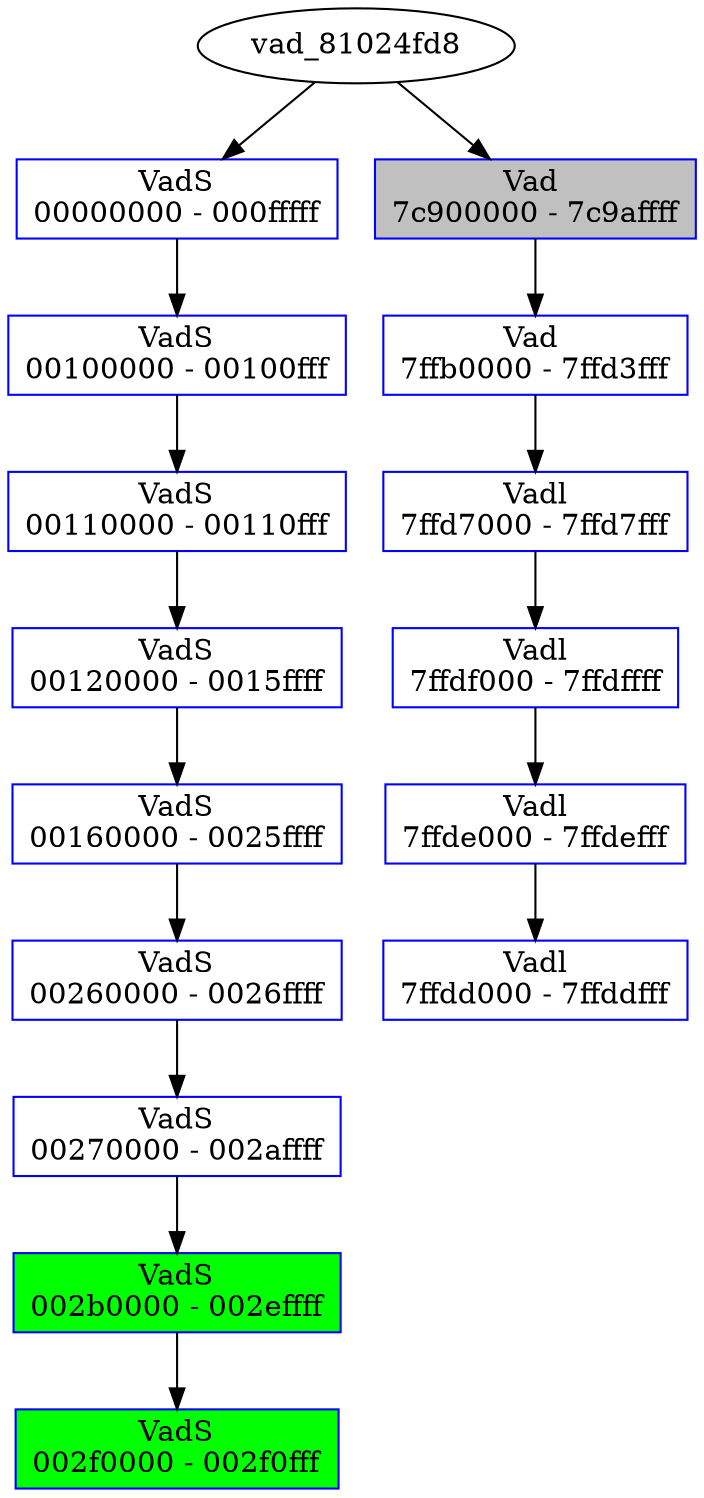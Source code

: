 /* Pid:    544 */
digraph processtree {
graph [rankdir = "TB"];
vad_81024fd8 -> vad_ff288318
vad_ff288318 [label = "{ VadS\n00000000 - 000fffff }"shape = "record" color = "blue" style = "filled" fillcolor = "white"];
vad_ff288318 -> vad_80fcf2d8
vad_80fcf2d8 [label = "{ VadS\n00100000 - 00100fff }"shape = "record" color = "blue" style = "filled" fillcolor = "white"];
vad_80fcf2d8 -> vad_80f0c588
vad_80f0c588 [label = "{ VadS\n00110000 - 00110fff }"shape = "record" color = "blue" style = "filled" fillcolor = "white"];
vad_80f0c588 -> vad_80f0c348
vad_80f0c348 [label = "{ VadS\n00120000 - 0015ffff }"shape = "record" color = "blue" style = "filled" fillcolor = "white"];
vad_80f0c348 -> vad_80fca860
vad_80fca860 [label = "{ VadS\n00160000 - 0025ffff }"shape = "record" color = "blue" style = "filled" fillcolor = "white"];
vad_80fca860 -> vad_80fd05f8
vad_80fd05f8 [label = "{ VadS\n00260000 - 0026ffff }"shape = "record" color = "blue" style = "filled" fillcolor = "white"];
vad_80fd05f8 -> vad_80f0e558
vad_80f0e558 [label = "{ VadS\n00270000 - 002affff }"shape = "record" color = "blue" style = "filled" fillcolor = "white"];
vad_80f0e558 -> vad_80f0e098
vad_80f0e098 [label = "{ VadS\n002b0000 - 002effff }"shape = "record" color = "blue" style = "filled" fillcolor = "green"];
vad_80f0e098 -> vad_80f0e9d8
vad_80f0e9d8 [label = "{ VadS\n002f0000 - 002f0fff }"shape = "record" color = "blue" style = "filled" fillcolor = "green"];
vad_81024fd8 -> vad_80ff9a18
vad_80ff9a18 [label = "{ Vad \n7c900000 - 7c9affff }"shape = "record" color = "blue" style = "filled" fillcolor = "gray"];
vad_80ff9a18 -> vad_80ff5808
vad_80ff5808 [label = "{ Vad \n7ffb0000 - 7ffd3fff }"shape = "record" color = "blue" style = "filled" fillcolor = "white"];
vad_80ff5808 -> vad_80f06a78
vad_80f06a78 [label = "{ Vadl\n7ffd7000 - 7ffd7fff }"shape = "record" color = "blue" style = "filled" fillcolor = "white"];
vad_80f06a78 -> vad_80fb7fa0
vad_80fb7fa0 [label = "{ Vadl\n7ffdf000 - 7ffdffff }"shape = "record" color = "blue" style = "filled" fillcolor = "white"];
vad_80fb7fa0 -> vad_80fb43c8
vad_80fb43c8 [label = "{ Vadl\n7ffde000 - 7ffdefff }"shape = "record" color = "blue" style = "filled" fillcolor = "white"];
vad_80fb43c8 -> vad_80ff6b78
vad_80ff6b78 [label = "{ Vadl\n7ffdd000 - 7ffddfff }"shape = "record" color = "blue" style = "filled" fillcolor = "white"];
}
